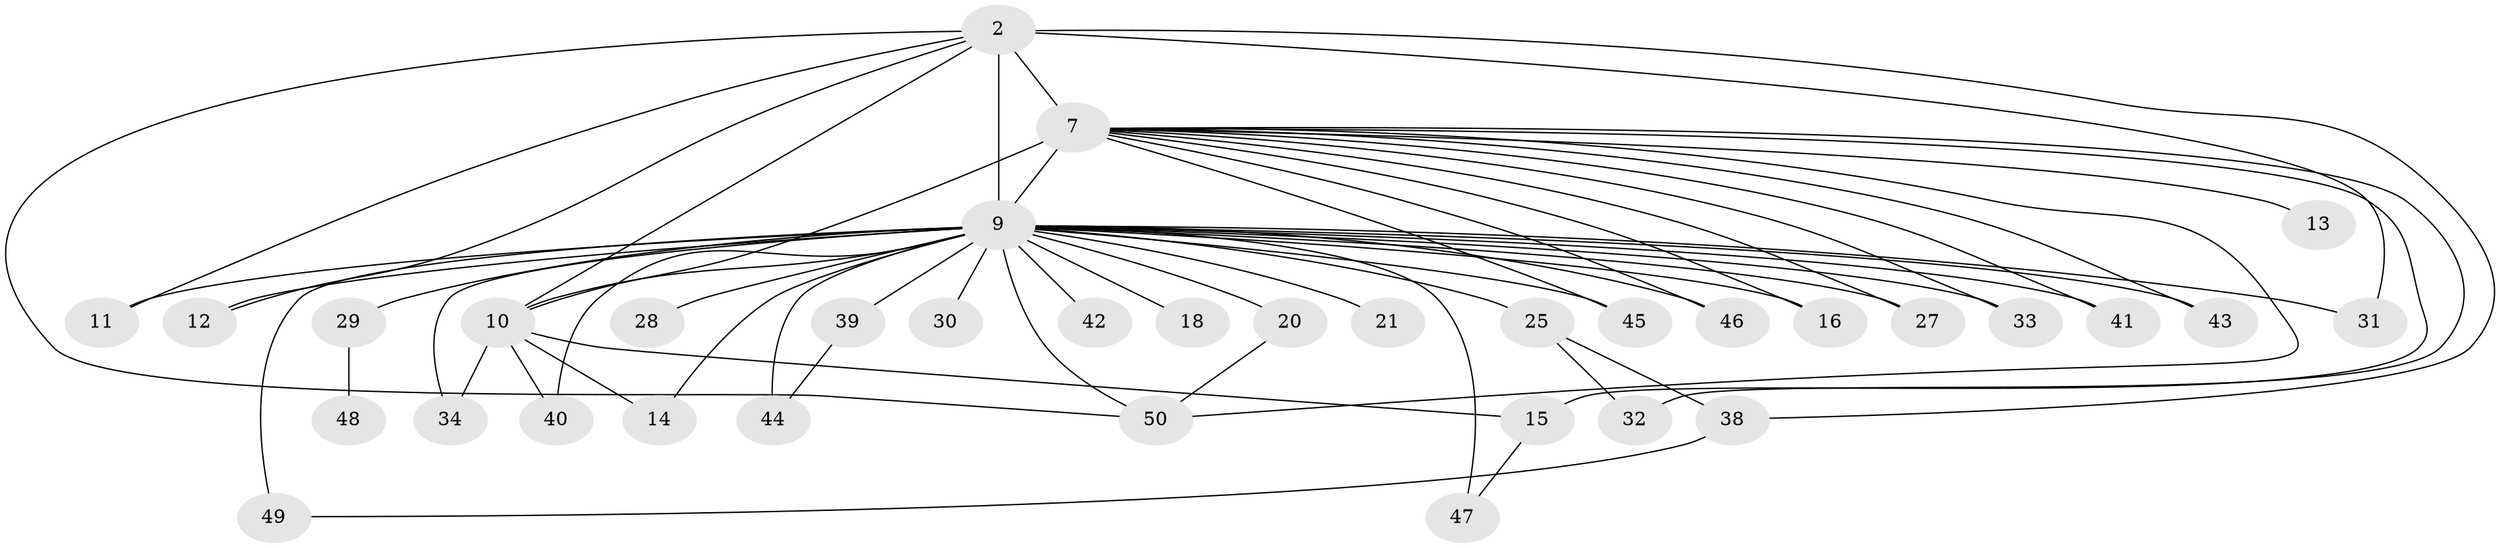// original degree distribution, {12: 0.06, 16: 0.02, 20: 0.04, 21: 0.02, 15: 0.04, 10: 0.02, 2: 0.58, 3: 0.12, 4: 0.08, 5: 0.02}
// Generated by graph-tools (version 1.1) at 2025/48/03/04/25 21:48:31]
// undirected, 35 vertices, 59 edges
graph export_dot {
graph [start="1"]
  node [color=gray90,style=filled];
  2 [super="+1"];
  7 [super="+3"];
  9 [super="+8+5"];
  10 [super="+6"];
  11;
  12;
  13;
  14;
  15;
  16;
  18;
  20;
  21;
  25 [super="+19"];
  27;
  28;
  29 [super="+23"];
  30;
  31;
  32;
  33;
  34;
  38 [super="+17"];
  39;
  40;
  41;
  42;
  43;
  44 [super="+22"];
  45;
  46 [super="+24"];
  47 [super="+26"];
  48;
  49 [super="+35"];
  50 [super="+36+37"];
  2 -- 7 [weight=4];
  2 -- 9 [weight=8];
  2 -- 10 [weight=4];
  2 -- 11;
  2 -- 12;
  2 -- 31;
  2 -- 38;
  2 -- 50;
  7 -- 9 [weight=8];
  7 -- 10 [weight=4];
  7 -- 13 [weight=2];
  7 -- 15;
  7 -- 16;
  7 -- 33;
  7 -- 41;
  7 -- 50;
  7 -- 32;
  7 -- 43;
  7 -- 45;
  7 -- 46 [weight=2];
  7 -- 27;
  9 -- 10 [weight=8];
  9 -- 14;
  9 -- 18 [weight=2];
  9 -- 21 [weight=2];
  9 -- 29 [weight=3];
  9 -- 30 [weight=2];
  9 -- 33;
  9 -- 39;
  9 -- 47 [weight=2];
  9 -- 49 [weight=2];
  9 -- 46;
  9 -- 11;
  9 -- 44 [weight=3];
  9 -- 20 [weight=2];
  9 -- 28 [weight=2];
  9 -- 25 [weight=3];
  9 -- 12;
  9 -- 16;
  9 -- 27;
  9 -- 31;
  9 -- 34;
  9 -- 40;
  9 -- 41;
  9 -- 42 [weight=2];
  9 -- 43;
  9 -- 45;
  9 -- 50;
  10 -- 14;
  10 -- 34;
  10 -- 40;
  10 -- 15;
  15 -- 47;
  20 -- 50;
  25 -- 32;
  25 -- 38;
  29 -- 48;
  38 -- 49;
  39 -- 44;
}
